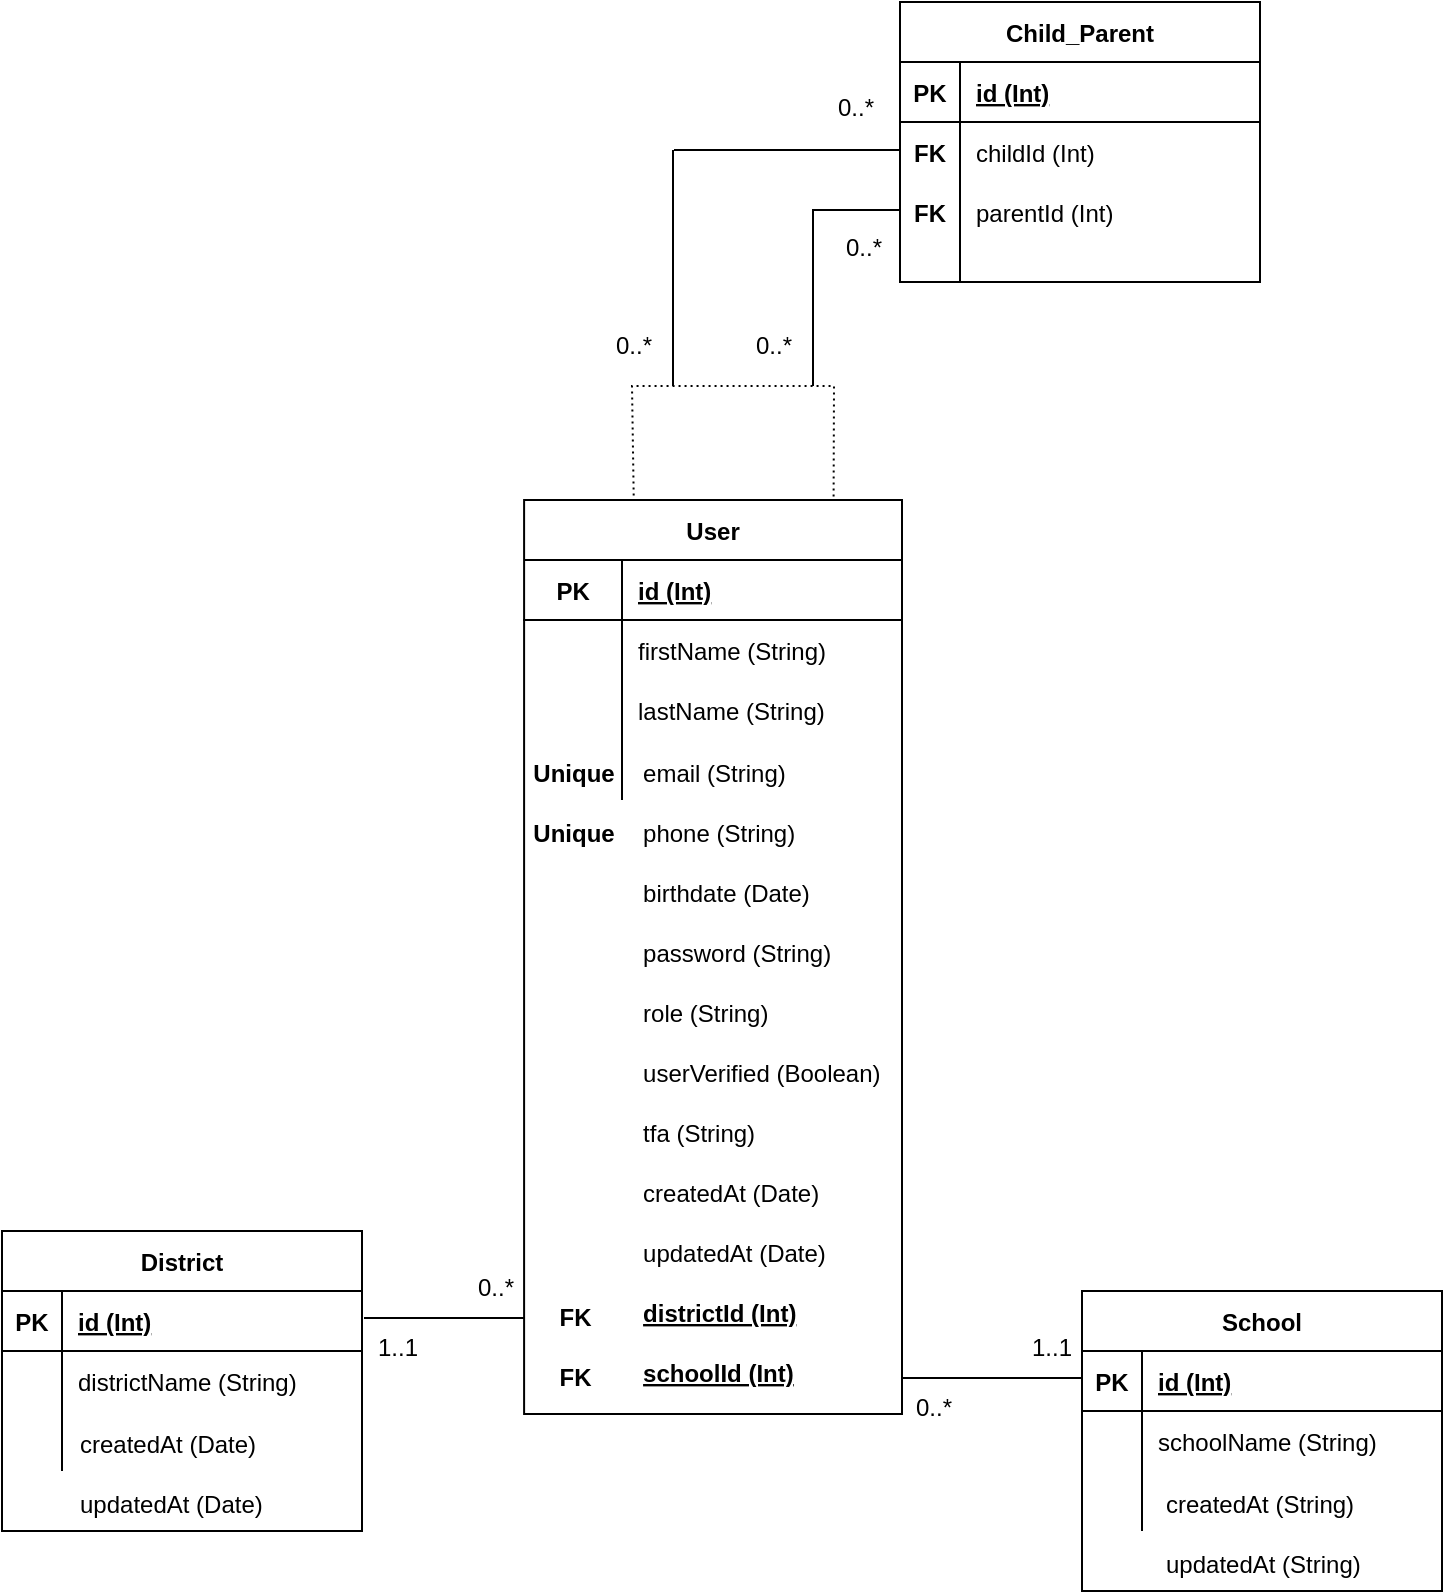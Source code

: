 <mxfile version="15.5.2" type="github"><diagram id="fCYTcC7srUKybbN0pkrO" name="Page-1"><mxGraphModel dx="1185" dy="1757" grid="0" gridSize="10" guides="1" tooltips="1" connect="1" arrows="1" fold="1" page="1" pageScale="1" pageWidth="827" pageHeight="1169" math="0" shadow="0"><root><mxCell id="0"/><mxCell id="1" parent="0"/><mxCell id="Y1RvlExVjfvH-NWDhbgY-35" value="" style="line;strokeWidth=1;rotatable=0;dashed=0;labelPosition=right;align=left;verticalAlign=middle;spacingTop=0;spacingLeft=6;points=[];portConstraint=eastwest;" vertex="1" parent="1"><mxGeometry x="289" y="521" width="80" height="10" as="geometry"/></mxCell><mxCell id="Y1RvlExVjfvH-NWDhbgY-36" value="" style="group" vertex="1" connectable="0" parent="1"><mxGeometry x="108" y="482.5" width="181" height="151" as="geometry"/></mxCell><mxCell id="Y1RvlExVjfvH-NWDhbgY-1" value="District" style="shape=table;startSize=30;container=1;collapsible=1;childLayout=tableLayout;fixedRows=1;rowLines=0;fontStyle=1;align=center;resizeLast=1;" vertex="1" parent="Y1RvlExVjfvH-NWDhbgY-36"><mxGeometry width="180" height="150" as="geometry"/></mxCell><mxCell id="Y1RvlExVjfvH-NWDhbgY-2" value="" style="shape=partialRectangle;collapsible=0;dropTarget=0;pointerEvents=0;fillColor=none;top=0;left=0;bottom=1;right=0;points=[[0,0.5],[1,0.5]];portConstraint=eastwest;" vertex="1" parent="Y1RvlExVjfvH-NWDhbgY-1"><mxGeometry y="30" width="180" height="30" as="geometry"/></mxCell><mxCell id="Y1RvlExVjfvH-NWDhbgY-3" value="PK" style="shape=partialRectangle;connectable=0;fillColor=none;top=0;left=0;bottom=0;right=0;fontStyle=1;overflow=hidden;" vertex="1" parent="Y1RvlExVjfvH-NWDhbgY-2"><mxGeometry width="30" height="30" as="geometry"><mxRectangle width="30" height="30" as="alternateBounds"/></mxGeometry></mxCell><mxCell id="Y1RvlExVjfvH-NWDhbgY-4" value="id (Int)" style="shape=partialRectangle;connectable=0;fillColor=none;top=0;left=0;bottom=0;right=0;align=left;spacingLeft=6;fontStyle=5;overflow=hidden;" vertex="1" parent="Y1RvlExVjfvH-NWDhbgY-2"><mxGeometry x="30" width="150" height="30" as="geometry"><mxRectangle width="150" height="30" as="alternateBounds"/></mxGeometry></mxCell><mxCell id="Y1RvlExVjfvH-NWDhbgY-5" value="" style="shape=partialRectangle;collapsible=0;dropTarget=0;pointerEvents=0;fillColor=none;top=0;left=0;bottom=0;right=0;points=[[0,0.5],[1,0.5]];portConstraint=eastwest;" vertex="1" parent="Y1RvlExVjfvH-NWDhbgY-1"><mxGeometry y="60" width="180" height="30" as="geometry"/></mxCell><mxCell id="Y1RvlExVjfvH-NWDhbgY-6" value="" style="shape=partialRectangle;connectable=0;fillColor=none;top=0;left=0;bottom=0;right=0;editable=1;overflow=hidden;" vertex="1" parent="Y1RvlExVjfvH-NWDhbgY-5"><mxGeometry width="30" height="30" as="geometry"><mxRectangle width="30" height="30" as="alternateBounds"/></mxGeometry></mxCell><mxCell id="Y1RvlExVjfvH-NWDhbgY-7" value="districtName (String)" style="shape=partialRectangle;connectable=0;fillColor=none;top=0;left=0;bottom=0;right=0;align=left;spacingLeft=6;overflow=hidden;" vertex="1" parent="Y1RvlExVjfvH-NWDhbgY-5"><mxGeometry x="30" width="150" height="30" as="geometry"><mxRectangle width="150" height="30" as="alternateBounds"/></mxGeometry></mxCell><mxCell id="Y1RvlExVjfvH-NWDhbgY-8" value="" style="shape=partialRectangle;collapsible=0;dropTarget=0;pointerEvents=0;fillColor=none;top=0;left=0;bottom=0;right=0;points=[[0,0.5],[1,0.5]];portConstraint=eastwest;" vertex="1" parent="Y1RvlExVjfvH-NWDhbgY-1"><mxGeometry y="90" width="180" height="30" as="geometry"/></mxCell><mxCell id="Y1RvlExVjfvH-NWDhbgY-9" value="" style="shape=partialRectangle;connectable=0;fillColor=none;top=0;left=0;bottom=0;right=0;editable=1;overflow=hidden;" vertex="1" parent="Y1RvlExVjfvH-NWDhbgY-8"><mxGeometry width="30" height="30" as="geometry"><mxRectangle width="30" height="30" as="alternateBounds"/></mxGeometry></mxCell><mxCell id="Y1RvlExVjfvH-NWDhbgY-10" value="" style="shape=partialRectangle;connectable=0;fillColor=none;top=0;left=0;bottom=0;right=0;align=left;spacingLeft=6;overflow=hidden;" vertex="1" parent="Y1RvlExVjfvH-NWDhbgY-8"><mxGeometry x="30" width="150" height="30" as="geometry"><mxRectangle width="150" height="30" as="alternateBounds"/></mxGeometry></mxCell><mxCell id="Y1RvlExVjfvH-NWDhbgY-17" value="createdAt (Date)" style="shape=partialRectangle;connectable=0;fillColor=none;top=0;left=0;bottom=0;right=0;align=left;spacingLeft=6;overflow=hidden;" vertex="1" parent="Y1RvlExVjfvH-NWDhbgY-36"><mxGeometry x="31" y="91" width="150" height="30" as="geometry"><mxRectangle width="150" height="30" as="alternateBounds"/></mxGeometry></mxCell><mxCell id="Y1RvlExVjfvH-NWDhbgY-18" value="updatedAt (Date)" style="shape=partialRectangle;connectable=0;fillColor=none;top=0;left=0;bottom=0;right=0;align=left;spacingLeft=6;overflow=hidden;" vertex="1" parent="Y1RvlExVjfvH-NWDhbgY-36"><mxGeometry x="31" y="121" width="150" height="30" as="geometry"><mxRectangle width="150" height="30" as="alternateBounds"/></mxGeometry></mxCell><mxCell id="Y1RvlExVjfvH-NWDhbgY-37" value="G" style="group" vertex="1" connectable="0" parent="1"><mxGeometry x="368" y="117" width="191" height="457" as="geometry"/></mxCell><mxCell id="tByl-weAdFBgwJCy5GOm-2" value="User" style="shape=table;startSize=30;container=1;collapsible=1;childLayout=tableLayout;fixedRows=1;rowLines=0;fontStyle=1;align=center;resizeLast=1;" parent="Y1RvlExVjfvH-NWDhbgY-37" vertex="1"><mxGeometry x="1.05" width="188.95" height="457" as="geometry"/></mxCell><mxCell id="tByl-weAdFBgwJCy5GOm-3" value="" style="shape=partialRectangle;collapsible=0;dropTarget=0;pointerEvents=0;fillColor=none;top=0;left=0;bottom=1;right=0;points=[[0,0.5],[1,0.5]];portConstraint=eastwest;" parent="tByl-weAdFBgwJCy5GOm-2" vertex="1"><mxGeometry y="30" width="188.95" height="30" as="geometry"/></mxCell><mxCell id="tByl-weAdFBgwJCy5GOm-4" value="PK" style="shape=partialRectangle;connectable=0;fillColor=none;top=0;left=0;bottom=0;right=0;fontStyle=1;overflow=hidden;" parent="tByl-weAdFBgwJCy5GOm-3" vertex="1"><mxGeometry width="48.95" height="30" as="geometry"><mxRectangle width="48.95" height="30" as="alternateBounds"/></mxGeometry></mxCell><mxCell id="tByl-weAdFBgwJCy5GOm-5" value="id (Int)" style="shape=partialRectangle;connectable=0;fillColor=none;top=0;left=0;bottom=0;right=0;align=left;spacingLeft=6;fontStyle=5;overflow=hidden;" parent="tByl-weAdFBgwJCy5GOm-3" vertex="1"><mxGeometry x="48.95" width="140.0" height="30" as="geometry"><mxRectangle width="140.0" height="30" as="alternateBounds"/></mxGeometry></mxCell><mxCell id="tByl-weAdFBgwJCy5GOm-6" value="" style="shape=partialRectangle;collapsible=0;dropTarget=0;pointerEvents=0;fillColor=none;top=0;left=0;bottom=0;right=0;points=[[0,0.5],[1,0.5]];portConstraint=eastwest;" parent="tByl-weAdFBgwJCy5GOm-2" vertex="1"><mxGeometry y="60" width="188.95" height="30" as="geometry"/></mxCell><mxCell id="tByl-weAdFBgwJCy5GOm-7" value="" style="shape=partialRectangle;connectable=0;fillColor=none;top=0;left=0;bottom=0;right=0;editable=1;overflow=hidden;" parent="tByl-weAdFBgwJCy5GOm-6" vertex="1"><mxGeometry width="48.95" height="30" as="geometry"><mxRectangle width="48.95" height="30" as="alternateBounds"/></mxGeometry></mxCell><mxCell id="tByl-weAdFBgwJCy5GOm-8" value="firstName (String)" style="shape=partialRectangle;connectable=0;fillColor=none;top=0;left=0;bottom=0;right=0;align=left;spacingLeft=6;overflow=hidden;" parent="tByl-weAdFBgwJCy5GOm-6" vertex="1"><mxGeometry x="48.95" width="140.0" height="30" as="geometry"><mxRectangle width="140.0" height="30" as="alternateBounds"/></mxGeometry></mxCell><mxCell id="tByl-weAdFBgwJCy5GOm-9" value="" style="shape=partialRectangle;collapsible=0;dropTarget=0;pointerEvents=0;fillColor=none;top=0;left=0;bottom=0;right=0;points=[[0,0.5],[1,0.5]];portConstraint=eastwest;" parent="tByl-weAdFBgwJCy5GOm-2" vertex="1"><mxGeometry y="90" width="188.95" height="30" as="geometry"/></mxCell><mxCell id="tByl-weAdFBgwJCy5GOm-10" value="" style="shape=partialRectangle;connectable=0;fillColor=none;top=0;left=0;bottom=0;right=0;editable=1;overflow=hidden;" parent="tByl-weAdFBgwJCy5GOm-9" vertex="1"><mxGeometry width="48.95" height="30" as="geometry"><mxRectangle width="48.95" height="30" as="alternateBounds"/></mxGeometry></mxCell><mxCell id="tByl-weAdFBgwJCy5GOm-11" value="lastName (String)" style="shape=partialRectangle;connectable=0;fillColor=none;top=0;left=0;bottom=0;right=0;align=left;spacingLeft=6;overflow=hidden;" parent="tByl-weAdFBgwJCy5GOm-9" vertex="1"><mxGeometry x="48.95" width="140.0" height="30" as="geometry"><mxRectangle width="140.0" height="30" as="alternateBounds"/></mxGeometry></mxCell><mxCell id="tByl-weAdFBgwJCy5GOm-12" value="" style="shape=partialRectangle;collapsible=0;dropTarget=0;pointerEvents=0;fillColor=none;top=0;left=0;bottom=0;right=0;points=[[0,0.5],[1,0.5]];portConstraint=eastwest;" parent="tByl-weAdFBgwJCy5GOm-2" vertex="1"><mxGeometry y="120" width="188.95" height="30" as="geometry"/></mxCell><mxCell id="tByl-weAdFBgwJCy5GOm-13" value="" style="shape=partialRectangle;connectable=0;fillColor=none;top=0;left=0;bottom=0;right=0;editable=1;overflow=hidden;" parent="tByl-weAdFBgwJCy5GOm-12" vertex="1"><mxGeometry width="48.95" height="30" as="geometry"><mxRectangle width="48.95" height="30" as="alternateBounds"/></mxGeometry></mxCell><mxCell id="tByl-weAdFBgwJCy5GOm-14" value="" style="shape=partialRectangle;connectable=0;fillColor=none;top=0;left=0;bottom=0;right=0;align=left;spacingLeft=6;overflow=hidden;fontStyle=1" parent="tByl-weAdFBgwJCy5GOm-12" vertex="1"><mxGeometry x="48.95" width="140.0" height="30" as="geometry"><mxRectangle width="140.0" height="30" as="alternateBounds"/></mxGeometry></mxCell><mxCell id="tByl-weAdFBgwJCy5GOm-15" value="email (String)" style="shape=partialRectangle;connectable=0;fillColor=none;top=0;left=0;bottom=0;right=0;align=left;spacingLeft=6;overflow=hidden;" parent="Y1RvlExVjfvH-NWDhbgY-37" vertex="1"><mxGeometry x="52.541" y="121" width="157.459" height="30" as="geometry"><mxRectangle width="150" height="30" as="alternateBounds"/></mxGeometry></mxCell><mxCell id="tByl-weAdFBgwJCy5GOm-16" value="phone (String)" style="shape=partialRectangle;connectable=0;fillColor=none;top=0;left=0;bottom=0;right=0;align=left;spacingLeft=6;overflow=hidden;" parent="Y1RvlExVjfvH-NWDhbgY-37" vertex="1"><mxGeometry x="52.541" y="151" width="157.459" height="30" as="geometry"><mxRectangle width="150" height="30" as="alternateBounds"/></mxGeometry></mxCell><mxCell id="tByl-weAdFBgwJCy5GOm-18" value="birthdate (Date)" style="shape=partialRectangle;connectable=0;fillColor=none;top=0;left=0;bottom=0;right=0;align=left;spacingLeft=6;overflow=hidden;" parent="Y1RvlExVjfvH-NWDhbgY-37" vertex="1"><mxGeometry x="52.541" y="181" width="157.459" height="30" as="geometry"><mxRectangle width="150" height="30" as="alternateBounds"/></mxGeometry></mxCell><mxCell id="tByl-weAdFBgwJCy5GOm-19" value="password (String)" style="shape=partialRectangle;connectable=0;fillColor=none;top=0;left=0;bottom=0;right=0;align=left;spacingLeft=6;overflow=hidden;" parent="Y1RvlExVjfvH-NWDhbgY-37" vertex="1"><mxGeometry x="52.541" y="211" width="157.459" height="30" as="geometry"><mxRectangle width="150" height="30" as="alternateBounds"/></mxGeometry></mxCell><mxCell id="tByl-weAdFBgwJCy5GOm-20" value="role (String)" style="shape=partialRectangle;connectable=0;fillColor=none;top=0;left=0;bottom=0;right=0;align=left;spacingLeft=6;overflow=hidden;" parent="Y1RvlExVjfvH-NWDhbgY-37" vertex="1"><mxGeometry x="52.541" y="241" width="157.459" height="30" as="geometry"><mxRectangle width="150" height="30" as="alternateBounds"/></mxGeometry></mxCell><mxCell id="tByl-weAdFBgwJCy5GOm-21" value="userVerified (Boolean)" style="shape=partialRectangle;connectable=0;fillColor=none;top=0;left=0;bottom=0;right=0;align=left;spacingLeft=6;overflow=hidden;" parent="Y1RvlExVjfvH-NWDhbgY-37" vertex="1"><mxGeometry x="52.541" y="271" width="157.459" height="30" as="geometry"><mxRectangle width="150" height="30" as="alternateBounds"/></mxGeometry></mxCell><mxCell id="tByl-weAdFBgwJCy5GOm-22" value="tfa (String)" style="shape=partialRectangle;connectable=0;fillColor=none;top=0;left=0;bottom=0;right=0;align=left;spacingLeft=6;overflow=hidden;" parent="Y1RvlExVjfvH-NWDhbgY-37" vertex="1"><mxGeometry x="52.541" y="301" width="157.459" height="30" as="geometry"><mxRectangle width="150" height="30" as="alternateBounds"/></mxGeometry></mxCell><mxCell id="tByl-weAdFBgwJCy5GOm-24" value="districtId (Int)" style="shape=partialRectangle;connectable=0;fillColor=none;top=0;left=0;bottom=0;right=0;align=left;spacingLeft=6;overflow=hidden;fontStyle=5" parent="Y1RvlExVjfvH-NWDhbgY-37" vertex="1"><mxGeometry x="52.54" y="391" width="136.46" height="30" as="geometry"><mxRectangle width="150" height="30" as="alternateBounds"/></mxGeometry></mxCell><mxCell id="tByl-weAdFBgwJCy5GOm-25" value="FK" style="shape=partialRectangle;connectable=0;fillColor=none;top=0;left=0;bottom=0;right=0;fontStyle=1;overflow=hidden;" parent="Y1RvlExVjfvH-NWDhbgY-37" vertex="1"><mxGeometry x="11" y="393" width="31.492" height="30" as="geometry"><mxRectangle width="30" height="30" as="alternateBounds"/></mxGeometry></mxCell><mxCell id="tByl-weAdFBgwJCy5GOm-26" value="schoolId (Int)" style="shape=partialRectangle;connectable=0;fillColor=none;top=0;left=0;bottom=0;right=0;align=left;spacingLeft=6;overflow=hidden;fontStyle=5" parent="Y1RvlExVjfvH-NWDhbgY-37" vertex="1"><mxGeometry x="52.54" y="421" width="138.46" height="30" as="geometry"><mxRectangle width="150" height="30" as="alternateBounds"/></mxGeometry></mxCell><mxCell id="tByl-weAdFBgwJCy5GOm-27" value="FK" style="shape=partialRectangle;connectable=0;fillColor=none;top=0;left=0;bottom=0;right=0;fontStyle=1;overflow=hidden;" parent="Y1RvlExVjfvH-NWDhbgY-37" vertex="1"><mxGeometry x="11" y="423" width="31.492" height="30" as="geometry"><mxRectangle width="30" height="30" as="alternateBounds"/></mxGeometry></mxCell><mxCell id="Y1RvlExVjfvH-NWDhbgY-15" value="createdAt (Date)" style="shape=partialRectangle;connectable=0;fillColor=none;top=0;left=0;bottom=0;right=0;align=left;spacingLeft=6;overflow=hidden;" vertex="1" parent="Y1RvlExVjfvH-NWDhbgY-37"><mxGeometry x="52.541" y="331" width="157.459" height="30" as="geometry"><mxRectangle width="150" height="30" as="alternateBounds"/></mxGeometry></mxCell><mxCell id="Y1RvlExVjfvH-NWDhbgY-16" value="updatedAt (Date)" style="shape=partialRectangle;connectable=0;fillColor=none;top=0;left=0;bottom=0;right=0;align=left;spacingLeft=6;overflow=hidden;" vertex="1" parent="Y1RvlExVjfvH-NWDhbgY-37"><mxGeometry x="52.541" y="361" width="157.459" height="30" as="geometry"><mxRectangle width="150" height="30" as="alternateBounds"/></mxGeometry></mxCell><mxCell id="Y1RvlExVjfvH-NWDhbgY-99" value="" style="endArrow=none;html=1;rounded=0;dashed=1;dashPattern=1 2;entryX=0.819;entryY=-0.002;entryDx=0;entryDy=0;entryPerimeter=0;exitX=0.29;exitY=-0.005;exitDx=0;exitDy=0;exitPerimeter=0;" edge="1" parent="Y1RvlExVjfvH-NWDhbgY-37" source="tByl-weAdFBgwJCy5GOm-2" target="tByl-weAdFBgwJCy5GOm-2"><mxGeometry relative="1" as="geometry"><mxPoint x="1" y="101" as="sourcePoint"/><mxPoint x="1" y="47" as="targetPoint"/><Array as="points"><mxPoint x="55" y="-57"/><mxPoint x="156" y="-57"/></Array></mxGeometry></mxCell><mxCell id="Y1RvlExVjfvH-NWDhbgY-38" value="" style="group" vertex="1" connectable="0" parent="1"><mxGeometry x="625" y="512.5" width="181" height="151" as="geometry"/></mxCell><mxCell id="Y1RvlExVjfvH-NWDhbgY-39" value="School" style="shape=table;startSize=30;container=1;collapsible=1;childLayout=tableLayout;fixedRows=1;rowLines=0;fontStyle=1;align=center;resizeLast=1;" vertex="1" parent="Y1RvlExVjfvH-NWDhbgY-38"><mxGeometry x="23" width="180" height="150" as="geometry"/></mxCell><mxCell id="Y1RvlExVjfvH-NWDhbgY-40" value="" style="shape=partialRectangle;collapsible=0;dropTarget=0;pointerEvents=0;fillColor=none;top=0;left=0;bottom=1;right=0;points=[[0,0.5],[1,0.5]];portConstraint=eastwest;" vertex="1" parent="Y1RvlExVjfvH-NWDhbgY-39"><mxGeometry y="30" width="180" height="30" as="geometry"/></mxCell><mxCell id="Y1RvlExVjfvH-NWDhbgY-41" value="PK" style="shape=partialRectangle;connectable=0;fillColor=none;top=0;left=0;bottom=0;right=0;fontStyle=1;overflow=hidden;" vertex="1" parent="Y1RvlExVjfvH-NWDhbgY-40"><mxGeometry width="30" height="30" as="geometry"><mxRectangle width="30" height="30" as="alternateBounds"/></mxGeometry></mxCell><mxCell id="Y1RvlExVjfvH-NWDhbgY-42" value="id (Int)" style="shape=partialRectangle;connectable=0;fillColor=none;top=0;left=0;bottom=0;right=0;align=left;spacingLeft=6;fontStyle=5;overflow=hidden;" vertex="1" parent="Y1RvlExVjfvH-NWDhbgY-40"><mxGeometry x="30" width="150" height="30" as="geometry"><mxRectangle width="150" height="30" as="alternateBounds"/></mxGeometry></mxCell><mxCell id="Y1RvlExVjfvH-NWDhbgY-43" value="" style="shape=partialRectangle;collapsible=0;dropTarget=0;pointerEvents=0;fillColor=none;top=0;left=0;bottom=0;right=0;points=[[0,0.5],[1,0.5]];portConstraint=eastwest;" vertex="1" parent="Y1RvlExVjfvH-NWDhbgY-39"><mxGeometry y="60" width="180" height="30" as="geometry"/></mxCell><mxCell id="Y1RvlExVjfvH-NWDhbgY-44" value="" style="shape=partialRectangle;connectable=0;fillColor=none;top=0;left=0;bottom=0;right=0;editable=1;overflow=hidden;" vertex="1" parent="Y1RvlExVjfvH-NWDhbgY-43"><mxGeometry width="30" height="30" as="geometry"><mxRectangle width="30" height="30" as="alternateBounds"/></mxGeometry></mxCell><mxCell id="Y1RvlExVjfvH-NWDhbgY-45" value="schoolName (String)" style="shape=partialRectangle;connectable=0;fillColor=none;top=0;left=0;bottom=0;right=0;align=left;spacingLeft=6;overflow=hidden;" vertex="1" parent="Y1RvlExVjfvH-NWDhbgY-43"><mxGeometry x="30" width="150" height="30" as="geometry"><mxRectangle width="150" height="30" as="alternateBounds"/></mxGeometry></mxCell><mxCell id="Y1RvlExVjfvH-NWDhbgY-46" value="" style="shape=partialRectangle;collapsible=0;dropTarget=0;pointerEvents=0;fillColor=none;top=0;left=0;bottom=0;right=0;points=[[0,0.5],[1,0.5]];portConstraint=eastwest;" vertex="1" parent="Y1RvlExVjfvH-NWDhbgY-39"><mxGeometry y="90" width="180" height="30" as="geometry"/></mxCell><mxCell id="Y1RvlExVjfvH-NWDhbgY-47" value="" style="shape=partialRectangle;connectable=0;fillColor=none;top=0;left=0;bottom=0;right=0;editable=1;overflow=hidden;" vertex="1" parent="Y1RvlExVjfvH-NWDhbgY-46"><mxGeometry width="30" height="30" as="geometry"><mxRectangle width="30" height="30" as="alternateBounds"/></mxGeometry></mxCell><mxCell id="Y1RvlExVjfvH-NWDhbgY-48" value="" style="shape=partialRectangle;connectable=0;fillColor=none;top=0;left=0;bottom=0;right=0;align=left;spacingLeft=6;overflow=hidden;" vertex="1" parent="Y1RvlExVjfvH-NWDhbgY-46"><mxGeometry x="30" width="150" height="30" as="geometry"><mxRectangle width="150" height="30" as="alternateBounds"/></mxGeometry></mxCell><mxCell id="Y1RvlExVjfvH-NWDhbgY-49" value="createdAt (String)" style="shape=partialRectangle;connectable=0;fillColor=none;top=0;left=0;bottom=0;right=0;align=left;spacingLeft=6;overflow=hidden;" vertex="1" parent="Y1RvlExVjfvH-NWDhbgY-38"><mxGeometry x="57" y="91" width="150" height="30" as="geometry"><mxRectangle width="150" height="30" as="alternateBounds"/></mxGeometry></mxCell><mxCell id="Y1RvlExVjfvH-NWDhbgY-50" value="updatedAt (String)" style="shape=partialRectangle;connectable=0;fillColor=none;top=0;left=0;bottom=0;right=0;align=left;spacingLeft=6;overflow=hidden;" vertex="1" parent="Y1RvlExVjfvH-NWDhbgY-38"><mxGeometry x="57" y="121" width="150" height="30" as="geometry"><mxRectangle width="150" height="30" as="alternateBounds"/></mxGeometry></mxCell><mxCell id="Y1RvlExVjfvH-NWDhbgY-51" value="" style="line;strokeWidth=1;rotatable=0;dashed=0;labelPosition=right;align=left;verticalAlign=middle;spacingTop=0;spacingLeft=6;points=[];portConstraint=eastwest;" vertex="1" parent="1"><mxGeometry x="558" y="551" width="90" height="10" as="geometry"/></mxCell><mxCell id="Y1RvlExVjfvH-NWDhbgY-52" value="0..*" style="shape=partialRectangle;connectable=0;fillColor=none;top=0;left=0;bottom=0;right=0;align=left;spacingLeft=6;overflow=hidden;" vertex="1" parent="1"><mxGeometry x="338" y="495" width="30" height="30" as="geometry"><mxRectangle width="150" height="30" as="alternateBounds"/></mxGeometry></mxCell><mxCell id="Y1RvlExVjfvH-NWDhbgY-53" value="1..1" style="shape=partialRectangle;connectable=0;fillColor=none;top=0;left=0;bottom=0;right=0;align=left;spacingLeft=6;overflow=hidden;" vertex="1" parent="1"><mxGeometry x="288" y="525" width="30" height="30" as="geometry"><mxRectangle width="150" height="30" as="alternateBounds"/></mxGeometry></mxCell><mxCell id="Y1RvlExVjfvH-NWDhbgY-54" value="0..*" style="shape=partialRectangle;connectable=0;fillColor=none;top=0;left=0;bottom=0;right=0;align=left;spacingLeft=6;overflow=hidden;" vertex="1" parent="1"><mxGeometry x="557" y="555" width="30" height="30" as="geometry"><mxRectangle width="150" height="30" as="alternateBounds"/></mxGeometry></mxCell><mxCell id="Y1RvlExVjfvH-NWDhbgY-55" value="1..1" style="shape=partialRectangle;connectable=0;fillColor=none;top=0;left=0;bottom=0;right=0;align=left;spacingLeft=6;overflow=hidden;" vertex="1" parent="1"><mxGeometry x="615" y="525" width="30" height="30" as="geometry"><mxRectangle width="150" height="30" as="alternateBounds"/></mxGeometry></mxCell><mxCell id="Y1RvlExVjfvH-NWDhbgY-56" value="Unique" style="shape=partialRectangle;connectable=0;fillColor=none;top=0;left=0;bottom=0;right=0;fontStyle=1;overflow=hidden;" vertex="1" parent="1"><mxGeometry x="371" y="238" width="46" height="30" as="geometry"><mxRectangle width="30" height="30" as="alternateBounds"/></mxGeometry></mxCell><mxCell id="Y1RvlExVjfvH-NWDhbgY-75" value="Unique" style="shape=partialRectangle;connectable=0;fillColor=none;top=0;left=0;bottom=0;right=0;fontStyle=1;overflow=hidden;" vertex="1" parent="1"><mxGeometry x="371" y="268" width="46" height="30" as="geometry"><mxRectangle width="30" height="30" as="alternateBounds"/></mxGeometry></mxCell><mxCell id="Y1RvlExVjfvH-NWDhbgY-118" value="" style="line;strokeWidth=1;rotatable=0;dashed=0;labelPosition=right;align=left;verticalAlign=middle;spacingTop=0;spacingLeft=6;points=[];portConstraint=eastwest;direction=south;" vertex="1" parent="1"><mxGeometry x="511.5" y="-28" width="4" height="88" as="geometry"/></mxCell><mxCell id="Y1RvlExVjfvH-NWDhbgY-120" value="" style="group" vertex="1" connectable="0" parent="1"><mxGeometry x="557" y="-132" width="180" height="140" as="geometry"/></mxCell><mxCell id="Y1RvlExVjfvH-NWDhbgY-101" value="Child_Parent" style="shape=table;startSize=30;container=1;collapsible=1;childLayout=tableLayout;fixedRows=1;rowLines=0;fontStyle=1;align=center;resizeLast=1;" vertex="1" parent="Y1RvlExVjfvH-NWDhbgY-120"><mxGeometry width="180" height="140" as="geometry"/></mxCell><mxCell id="Y1RvlExVjfvH-NWDhbgY-102" value="" style="shape=partialRectangle;collapsible=0;dropTarget=0;pointerEvents=0;fillColor=none;top=0;left=0;bottom=1;right=0;points=[[0,0.5],[1,0.5]];portConstraint=eastwest;" vertex="1" parent="Y1RvlExVjfvH-NWDhbgY-101"><mxGeometry y="30" width="180" height="30" as="geometry"/></mxCell><mxCell id="Y1RvlExVjfvH-NWDhbgY-103" value="PK" style="shape=partialRectangle;connectable=0;fillColor=none;top=0;left=0;bottom=0;right=0;fontStyle=1;overflow=hidden;" vertex="1" parent="Y1RvlExVjfvH-NWDhbgY-102"><mxGeometry width="30" height="30" as="geometry"><mxRectangle width="30" height="30" as="alternateBounds"/></mxGeometry></mxCell><mxCell id="Y1RvlExVjfvH-NWDhbgY-104" value="id (Int)" style="shape=partialRectangle;connectable=0;fillColor=none;top=0;left=0;bottom=0;right=0;align=left;spacingLeft=6;fontStyle=5;overflow=hidden;" vertex="1" parent="Y1RvlExVjfvH-NWDhbgY-102"><mxGeometry x="30" width="150" height="30" as="geometry"><mxRectangle width="150" height="30" as="alternateBounds"/></mxGeometry></mxCell><mxCell id="Y1RvlExVjfvH-NWDhbgY-105" value="" style="shape=partialRectangle;collapsible=0;dropTarget=0;pointerEvents=0;fillColor=none;top=0;left=0;bottom=0;right=0;points=[[0,0.5],[1,0.5]];portConstraint=eastwest;" vertex="1" parent="Y1RvlExVjfvH-NWDhbgY-101"><mxGeometry y="60" width="180" height="30" as="geometry"/></mxCell><mxCell id="Y1RvlExVjfvH-NWDhbgY-106" value="" style="shape=partialRectangle;connectable=0;fillColor=none;top=0;left=0;bottom=0;right=0;editable=1;overflow=hidden;" vertex="1" parent="Y1RvlExVjfvH-NWDhbgY-105"><mxGeometry width="30" height="30" as="geometry"><mxRectangle width="30" height="30" as="alternateBounds"/></mxGeometry></mxCell><mxCell id="Y1RvlExVjfvH-NWDhbgY-107" value="childId (Int)" style="shape=partialRectangle;connectable=0;fillColor=none;top=0;left=0;bottom=0;right=0;align=left;spacingLeft=6;overflow=hidden;" vertex="1" parent="Y1RvlExVjfvH-NWDhbgY-105"><mxGeometry x="30" width="150" height="30" as="geometry"><mxRectangle width="150" height="30" as="alternateBounds"/></mxGeometry></mxCell><mxCell id="Y1RvlExVjfvH-NWDhbgY-108" value="" style="shape=partialRectangle;collapsible=0;dropTarget=0;pointerEvents=0;fillColor=none;top=0;left=0;bottom=0;right=0;points=[[0,0.5],[1,0.5]];portConstraint=eastwest;" vertex="1" parent="Y1RvlExVjfvH-NWDhbgY-101"><mxGeometry y="90" width="180" height="30" as="geometry"/></mxCell><mxCell id="Y1RvlExVjfvH-NWDhbgY-109" value="" style="shape=partialRectangle;connectable=0;fillColor=none;top=0;left=0;bottom=0;right=0;editable=1;overflow=hidden;" vertex="1" parent="Y1RvlExVjfvH-NWDhbgY-108"><mxGeometry width="30" height="30" as="geometry"><mxRectangle width="30" height="30" as="alternateBounds"/></mxGeometry></mxCell><mxCell id="Y1RvlExVjfvH-NWDhbgY-110" value="parentId (Int)" style="shape=partialRectangle;connectable=0;fillColor=none;top=0;left=0;bottom=0;right=0;align=left;spacingLeft=6;overflow=hidden;" vertex="1" parent="Y1RvlExVjfvH-NWDhbgY-108"><mxGeometry x="30" width="150" height="30" as="geometry"><mxRectangle width="150" height="30" as="alternateBounds"/></mxGeometry></mxCell><mxCell id="Y1RvlExVjfvH-NWDhbgY-111" value="" style="shape=partialRectangle;collapsible=0;dropTarget=0;pointerEvents=0;fillColor=none;top=0;left=0;bottom=0;right=0;points=[[0,0.5],[1,0.5]];portConstraint=eastwest;" vertex="1" parent="Y1RvlExVjfvH-NWDhbgY-101"><mxGeometry y="120" width="180" height="20" as="geometry"/></mxCell><mxCell id="Y1RvlExVjfvH-NWDhbgY-112" value="" style="shape=partialRectangle;connectable=0;fillColor=none;top=0;left=0;bottom=0;right=0;editable=1;overflow=hidden;" vertex="1" parent="Y1RvlExVjfvH-NWDhbgY-111"><mxGeometry width="30" height="20" as="geometry"><mxRectangle width="30" height="20" as="alternateBounds"/></mxGeometry></mxCell><mxCell id="Y1RvlExVjfvH-NWDhbgY-113" value="" style="shape=partialRectangle;connectable=0;fillColor=none;top=0;left=0;bottom=0;right=0;align=left;spacingLeft=6;overflow=hidden;" vertex="1" parent="Y1RvlExVjfvH-NWDhbgY-111"><mxGeometry x="30" width="150" height="20" as="geometry"><mxRectangle width="150" height="20" as="alternateBounds"/></mxGeometry></mxCell><mxCell id="Y1RvlExVjfvH-NWDhbgY-116" value="FK" style="shape=partialRectangle;connectable=0;fillColor=none;top=0;left=0;bottom=0;right=0;fontStyle=1;overflow=hidden;" vertex="1" parent="Y1RvlExVjfvH-NWDhbgY-120"><mxGeometry y="60" width="30" height="30" as="geometry"><mxRectangle width="30" height="30" as="alternateBounds"/></mxGeometry></mxCell><mxCell id="Y1RvlExVjfvH-NWDhbgY-117" value="FK" style="shape=partialRectangle;connectable=0;fillColor=none;top=0;left=0;bottom=0;right=0;fontStyle=1;overflow=hidden;" vertex="1" parent="Y1RvlExVjfvH-NWDhbgY-120"><mxGeometry y="90" width="30" height="30" as="geometry"><mxRectangle width="30" height="30" as="alternateBounds"/></mxGeometry></mxCell><mxCell id="Y1RvlExVjfvH-NWDhbgY-121" value="" style="line;strokeWidth=1;rotatable=0;dashed=0;labelPosition=right;align=left;verticalAlign=middle;spacingTop=0;spacingLeft=6;points=[];portConstraint=eastwest;direction=south;" vertex="1" parent="1"><mxGeometry x="441.5" y="-58" width="4" height="118" as="geometry"/></mxCell><mxCell id="Y1RvlExVjfvH-NWDhbgY-122" value="" style="endArrow=none;html=1;rounded=0;" edge="1" parent="1"><mxGeometry relative="1" as="geometry"><mxPoint x="513" y="-28" as="sourcePoint"/><mxPoint x="556.5" y="-28" as="targetPoint"/></mxGeometry></mxCell><mxCell id="Y1RvlExVjfvH-NWDhbgY-124" value="" style="line;strokeWidth=1;rotatable=0;dashed=0;labelPosition=right;align=left;verticalAlign=middle;spacingTop=0;spacingLeft=6;points=[];portConstraint=eastwest;direction=west;" vertex="1" parent="1"><mxGeometry x="444" y="-60" width="112.5" height="4" as="geometry"/></mxCell><mxCell id="Y1RvlExVjfvH-NWDhbgY-129" value="0..*" style="shape=partialRectangle;connectable=0;fillColor=none;top=0;left=0;bottom=0;right=0;align=left;spacingLeft=6;overflow=hidden;" vertex="1" parent="1"><mxGeometry x="518" y="-95" width="30" height="30" as="geometry"><mxRectangle width="150" height="30" as="alternateBounds"/></mxGeometry></mxCell><mxCell id="Y1RvlExVjfvH-NWDhbgY-130" value="0..*" style="shape=partialRectangle;connectable=0;fillColor=none;top=0;left=0;bottom=0;right=0;align=left;spacingLeft=6;overflow=hidden;" vertex="1" parent="1"><mxGeometry x="522" y="-25" width="30" height="30" as="geometry"><mxRectangle width="150" height="30" as="alternateBounds"/></mxGeometry></mxCell><mxCell id="Y1RvlExVjfvH-NWDhbgY-131" value="0..*" style="shape=partialRectangle;connectable=0;fillColor=none;top=0;left=0;bottom=0;right=0;align=left;spacingLeft=6;overflow=hidden;" vertex="1" parent="1"><mxGeometry x="477" y="24" width="30" height="30" as="geometry"><mxRectangle width="150" height="30" as="alternateBounds"/></mxGeometry></mxCell><mxCell id="Y1RvlExVjfvH-NWDhbgY-132" value="0..*" style="shape=partialRectangle;connectable=0;fillColor=none;top=0;left=0;bottom=0;right=0;align=left;spacingLeft=6;overflow=hidden;" vertex="1" parent="1"><mxGeometry x="407" y="24" width="30" height="30" as="geometry"><mxRectangle width="150" height="30" as="alternateBounds"/></mxGeometry></mxCell></root></mxGraphModel></diagram></mxfile>